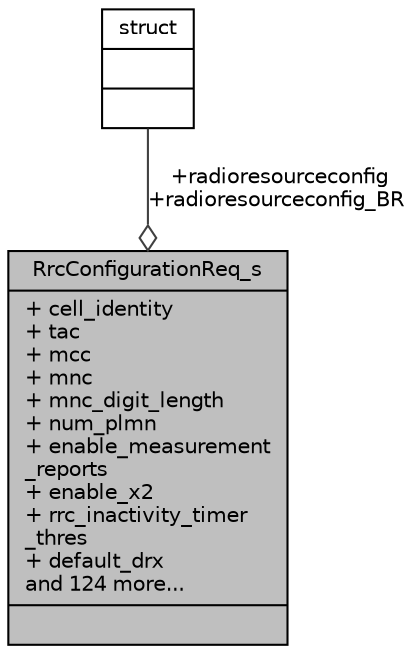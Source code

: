 digraph "RrcConfigurationReq_s"
{
 // LATEX_PDF_SIZE
  edge [fontname="Helvetica",fontsize="10",labelfontname="Helvetica",labelfontsize="10"];
  node [fontname="Helvetica",fontsize="10",shape=record];
  Node1 [label="{RrcConfigurationReq_s\n|+ cell_identity\l+ tac\l+ mcc\l+ mnc\l+ mnc_digit_length\l+ num_plmn\l+ enable_measurement\l_reports\l+ enable_x2\l+ rrc_inactivity_timer\l_thres\l+ default_drx\land 124 more...\l|}",height=0.2,width=0.4,color="black", fillcolor="grey75", style="filled", fontcolor="black",tooltip=" "];
  Node2 -> Node1 [color="grey25",fontsize="10",style="solid",label=" +radioresourceconfig\n+radioresourceconfig_BR" ,arrowhead="odiamond",fontname="Helvetica"];
  Node2 [label="{struct\n||}",height=0.2,width=0.4,color="black", fillcolor="white", style="filled",URL="$structstruct.html",tooltip="holds vehicle id and initial pointer to the head of the linked list in hastable"];
}
